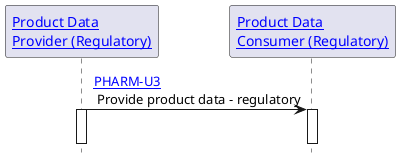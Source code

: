 @startuml
hide footbox
participant "[[actors_and_transactions.html#product-data-provider Product Data\nProvider (Regulatory)]]" as a1
participant "[[actors_and_transactions.html#product-data-consumer Product Data\nConsumer (Regulatory)]]" as a2

a1 -> a2 : [[u3.html PHARM-U3]]\n Provide product data - regulatory
activate a1
activate a2
|||
@enduml